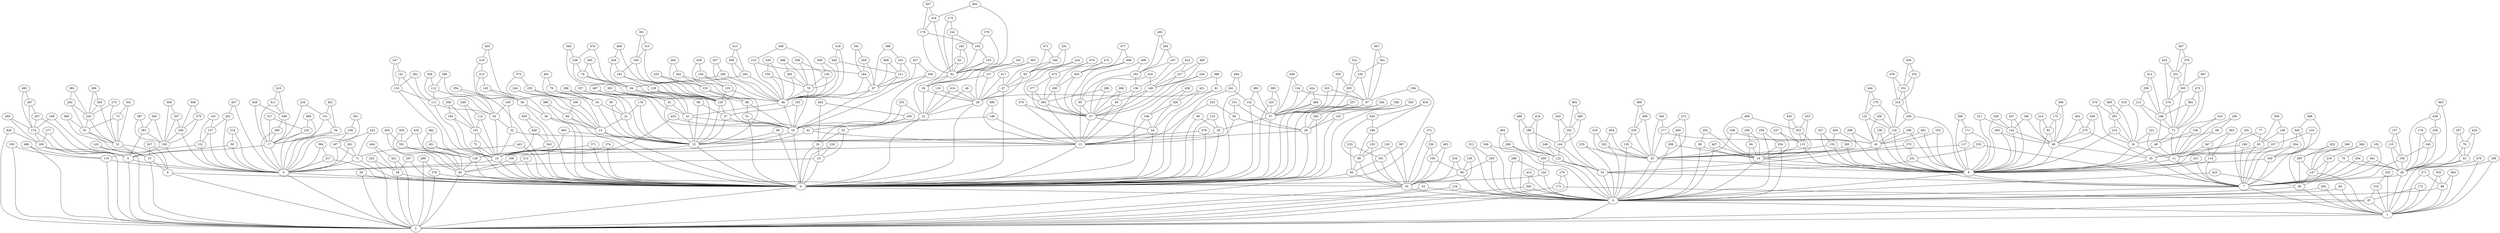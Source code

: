 strict graph G {
0;
1;
2;
4;
5;
6;
7;
8;
9;
10;
11;
12;
13;
14;
15;
16;
17;
18;
19;
20;
21;
22;
23;
24;
25;
26;
27;
28;
29;
30;
31;
32;
33;
34;
35;
36;
37;
38;
39;
40;
41;
42;
43;
44;
45;
46;
47;
48;
49;
50;
51;
52;
53;
54;
55;
56;
57;
58;
59;
60;
61;
62;
63;
64;
65;
66;
67;
68;
69;
70;
71;
72;
73;
74;
75;
76;
77;
78;
79;
80;
81;
82;
83;
84;
85;
86;
87;
88;
89;
90;
91;
92;
93;
94;
95;
96;
97;
98;
99;
100;
101;
102;
103;
104;
105;
106;
107;
108;
109;
110;
111;
112;
113;
114;
115;
116;
117;
118;
119;
120;
121;
122;
123;
124;
125;
126;
127;
128;
129;
130;
131;
132;
133;
134;
135;
136;
137;
138;
139;
140;
141;
142;
143;
144;
145;
146;
147;
148;
149;
150;
151;
152;
153;
154;
155;
156;
157;
158;
159;
160;
161;
162;
163;
164;
165;
166;
167;
168;
169;
170;
171;
172;
173;
174;
175;
176;
177;
178;
179;
180;
181;
182;
183;
184;
185;
186;
187;
188;
189;
190;
191;
192;
193;
194;
195;
196;
197;
198;
199;
200;
201;
202;
203;
204;
205;
206;
207;
208;
209;
210;
211;
212;
213;
214;
215;
216;
217;
218;
219;
220;
221;
222;
223;
224;
225;
226;
227;
228;
229;
230;
231;
232;
233;
234;
235;
236;
237;
238;
239;
240;
241;
242;
243;
244;
245;
246;
247;
248;
249;
250;
251;
252;
253;
254;
255;
256;
257;
258;
259;
260;
261;
262;
263;
264;
265;
266;
267;
268;
269;
270;
271;
272;
273;
274;
275;
276;
277;
278;
279;
280;
281;
282;
283;
284;
285;
286;
287;
288;
289;
290;
291;
292;
293;
294;
295;
296;
297;
298;
299;
300;
301;
302;
303;
304;
305;
306;
307;
308;
309;
310;
311;
312;
313;
314;
315;
316;
317;
318;
319;
320;
321;
322;
323;
324;
325;
326;
327;
328;
329;
330;
331;
332;
333;
334;
335;
336;
337;
338;
339;
340;
341;
342;
343;
344;
345;
346;
347;
348;
349;
350;
351;
352;
353;
354;
355;
356;
357;
358;
359;
360;
361;
362;
363;
364;
365;
366;
367;
368;
369;
370;
371;
372;
373;
374;
375;
376;
377;
378;
379;
380;
381;
382;
383;
384;
385;
386;
387;
388;
389;
390;
391;
392;
393;
394;
395;
396;
397;
398;
399;
400;
401;
402;
403;
404;
405;
406;
407;
408;
409;
410;
411;
412;
413;
414;
415;
416;
417;
418;
419;
420;
421;
422;
423;
424;
425;
426;
427;
428;
429;
430;
431;
432;
433;
434;
435;
436;
437;
438;
439;
440;
441;
442;
443;
444;
445;
446;
447;
448;
449;
450;
451;
452;
453;
454;
455;
456;
457;
458;
459;
460;
461;
462;
463;
464;
465;
466;
467;
468;
469;
470;
471;
472;
473;
474;
475;
476;
477;
478;
479;
480;
481;
482;
483;
484;
485;
486;
487;
488;
489;
490;
491;
492;
493;
494;
495;
496;
497;
498;
499;
500;
176 -- 140;
94 -- 19;
300 -- 67;
320 -- 1;
77 -- 63;
266 -- 8;
403 -- 218;
141 -- 10;
407 -- 19;
29 -- 4;
146 -- 13;
465 -- 12;
42 -- 13;
392 -- 28;
83 -- 2;
458 -- 166;
320 -- 310;
154 -- 135;
164 -- 62;
160 -- 8;
246 -- 93;
373 -- 14;
151 -- 29;
464 -- 4;
495 -- 192;
275 -- 60;
35 -- 7;
302 -- 0;
223 -- 85;
360 -- 37;
256 -- 94;
290 -- 263;
32 -- 13;
202 -- 99;
25 -- 8;
245 -- 48;
100 -- 7;
333 -- 7;
192 -- 95;
413 -- 308;
434 -- 188;
55 -- 2;
73 -- 31;
68 -- 16;
123 -- 4;
442 -- 250;
143 -- 2;
305 -- 276;
259 -- 0;
473 -- 72;
319 -- 240;
313 -- 4;
236 -- 195;
278 -- 55;
406 -- 37;
438 -- 135;
441 -- 73;
148 -- 59;
195 -- 88;
98 -- 55;
321 -- 11;
463 -- 26;
18 -- 4;
409 -- 17;
465 -- 10;
252 -- 58;
426 -- 188;
7 -- 0;
45 -- 25;
303 -- 41;
33 -- 0;
326 -- 166;
299 -- 95;
30 -- 6;
43 -- 1;
16 -- 11;
188 -- 98;
159 -- 48;
36 -- 14;
327 -- 155;
154 -- 129;
241 -- 152;
273 -- 31;
444 -- 58;
67 -- 48;
450 -- 290;
175 -- 82;
371 -- 10;
121 -- 5;
281 -- 16;
362 -- 220;
478 -- 4;
166 -- 44;
105 -- 98;
343 -- 4;
360 -- 152;
475 -- 450;
278 -- 2;
500 -- 63;
286 -- 0;
386 -- 251;
329 -- 8;
199 -- 6;
232 -- 5;
155 -- 8;
157 -- 100;
190 -- 129;
163 -- 139;
207 -- 6;
69 -- 4;
418 -- 245;
496 -- 160;
194 -- 87;
236 -- 55;
471 -- 93;
234 -- 131;
60 -- 8;
140 -- 100;
274 -- 242;
322 -- 230;
330 -- 25;
219 -- 39;
398 -- 81;
436 -- 275;
262 -- 111;
114 -- 7;
62 -- 22;
208 -- 150;
135 -- 12;
114 -- 8;
468 -- 57;
274 -- 62;
51 -- 18;
232 -- 17;
261 -- 5;
428 -- 17;
480 -- 148;
287 -- 174;
24 -- 4;
353 -- 115;
193 -- 119;
407 -- 0;
31 -- 15;
275 -- 35;
367 -- 191;
307 -- 48;
66 -- 2;
115 -- 8;
49 -- 11;
8 -- 7;
355 -- 18;
222 -- 71;
383 -- 37;
103 -- 8;
209 -- 183;
301 -- 239;
391 -- 315;
52 -- 23;
14 -- 12;
23 -- 4;
357 -- 150;
31 -- 9;
119 -- 2;
255 -- 106;
184 -- 67;
15 -- 9;
381 -- 6;
408 -- 19;
195 -- 55;
138 -- 45;
226 -- 148;
291 -- 93;
450 -- 57;
26 -- 1;
335 -- 1;
327 -- 8;
181 -- 62;
316 -- 179;
414 -- 28;
272 -- 177;
334 -- 88;
342 -- 86;
34 -- 12;
185 -- 107;
54 -- 17;
10 -- 5;
117 -- 8;
28 -- 4;
29 -- 13;
209 -- 101;
268 -- 59;
340 -- 29;
384 -- 1;
350 -- 4;
321 -- 16;
187 -- 43;
460 -- 5;
376 -- 281;
86 -- 18;
97 -- 2;
189 -- 35;
179 -- 164;
338 -- 29;
438 -- 154;
417 -- 47;
84 -- 1;
0 -- 2;
112 -- 92;
367 -- 55;
90 -- 21;
89 -- 0;
91 -- 18;
304 -- 31;
480 -- 227;
174 -- 169;
156 -- 55;
484 -- 129;
93 -- 28;
84 -- 0;
436 -- 60;
173 -- 97;
447 -- 331;
210 -- 184;
17 -- 5;
362 -- 292;
42 -- 10;
170 -- 132;
196 -- 45;
499 -- 211;
437 -- 8;
276 -- 72;
313 -- 83;
53 -- 7;
193 -- 2;
295 -- 68;
401 -- 131;
485 -- 144;
49 -- 8;
87 -- 4;
296 -- 64;
317 -- 17;
251 -- 67;
7 -- 1;
464 -- 241;
169 -- 2;
4 -- 0;
445 -- 353;
316 -- 62;
145 -- 56;
432 -- 276;
63 -- 7;
399 -- 0;
14 -- 4;
224 -- 47;
183 -- 101;
96 -- 12;
353 -- 19;
390 -- 17;
18 -- 12;
157 -- 110;
442 -- 24;
63 -- 11;
368 -- 219;
5 -- 2;
67 -- 18;
167 -- 71;
128 -- 83;
408 -- 353;
467 -- 361;
375 -- 150;
119 -- 5;
142 -- 60;
415 -- 365;
131 -- 17;
372 -- 55;
420 -- 2;
132 -- 118;
429 -- 79;
11 -- 8;
312 -- 0;
147 -- 1;
160 -- 7;
262 -- 133;
60 -- 35;
257 -- 4;
127 -- 28;
101 -- 75;
188 -- 105;
170 -- 118;
95 -- 57;
482 -- 83;
107 -- 35;
40 -- 20;
345 -- 160;
144 -- 122;
348 -- 0;
414 -- 22;
427 -- 300;
15 -- 2;
108 -- 83;
496 -- 345;
372 -- 236;
47 -- 28;
486 -- 78;
139 -- 129;
106 -- 14;
72 -- 49;
71 -- 4;
419 -- 122;
269 -- 169;
405 -- 83;
283 -- 64;
492 -- 485;
50 -- 4;
380 -- 61;
498 -- 489;
299 -- 192;
497 -- 305;
111 -- 92;
22 -- 4;
258 -- 140;
387 -- 381;
125 -- 29;
218 -- 56;
485 -- 162;
241 -- 4;
308 -- 283;
258 -- 26;
377 -- 57;
99 -- 0;
341 -- 260;
369 -- 147;
192 -- 136;
148 -- 57;
298 -- 45;
395 -- 19;
482 -- 451;
220 -- 61;
9 -- 2;
325 -- 37;
419 -- 198;
126 -- 55;
183 -- 10;
435 -- 351;
57 -- 13;
459 -- 155;
437 -- 142;
425 -- 0;
92 -- 32;
466 -- 119;
472 -- 377;
191 -- 66;
499 -- 67;
70 -- 7;
175 -- 60;
378 -- 331;
12 -- 10;
110 -- 100;
289 -- 2;
83 -- 4;
246 -- 47;
41 -- 18;
217 -- 5;
52 -- 24;
453 -- 115;
238 -- 64;
87 -- 37;
133 -- 10;
212 -- 72;
182 -- 65;
364 -- 342;
32 -- 10;
324 -- 148;
220 -- 31;
324 -- 57;
120 -- 78;
164 -- 153;
264 -- 26;
144 -- 53;
137 -- 121;
267 -- 15;
50 -- 2;
30 -- 5;
75 -- 4;
81 -- 4;
64 -- 41;
319 -- 118;
481 -- 45;
369 -- 285;
440 -- 48;
205 -- 0;
333 -- 231;
224 -- 93;
336 -- 45;
244 -- 106;
229 -- 88;
56 -- 4;
474 -- 238;
402 -- 60;
76 -- 34;
64 -- 48;
477 -- 450;
100 -- 26;
394 -- 217;
433 -- 42;
289 -- 278;
328 -- 25;
146 -- 42;
124 -- 2;
365 -- 2;
350 -- 125;
339 -- 168;
473 -- 382;
214 -- 60;
39 -- 1;
385 -- 78;
470 -- 26;
25 -- 0;
77 -- 11;
129 -- 12;
133 -- 111;
149 -- 63;
51 -- 4;
17 -- 6;
126 -- 98;
378 -- 305;
245 -- 211;
397 -- 316;
72 -- 11;
226 -- 57;
265 -- 64;
260 -- 184;
359 -- 150;
335 -- 89;
140 -- 26;
116 -- 28;
300 -- 18;
132 -- 45;
233 -- 66;
472 -- 263;
125 -- 4;
435 -- 128;
420 -- 169;
446 -- 132;
417 -- 28;
203 -- 87;
166 -- 13;
307 -- 296;
295 -- 11;
184 -- 48;
454 -- 302;
200 -- 0;
116 -- 22;
228 -- 4;
26 -- 7;
252 -- 2;
323 -- 37;
400 -- 399;
198 -- 122;
421 -- 58;
457 -- 201;
169 -- 6;
426 -- 98;
180 -- 60;
409 -- 390;
492 -- 162;
108 -- 4;
136 -- 13;
201 -- 5;
312 -- 229;
185 -- 7;
412 -- 339;
13 -- 10;
301 -- 5;
376 -- 16;
373 -- 255;
66 -- 55;
97 -- 1;
357 -- 208;
244 -- 14;
153 -- 38;
393 -- 150;
474 -- 64;
311 -- 8;
168 -- 72;
461 -- 26;
490 -- 146;
240 -- 8;
273 -- 220;
449 -- 128;
430 -- 48;
342 -- 225;
451 -- 128;
379 -- 62;
293 -- 60;
165 -- 27;
12 -- 4;
361 -- 87;
443 -- 71;
366 -- 175;
179 -- 62;
349 -- 134;
440 -- 210;
102 -- 7;
120 -- 48;
134 -- 37;
27 -- 18;
158 -- 11;
222 -- 167;
9 -- 4;
94 -- 8;
383 -- 325;
400 -- 0;
155 -- 25;
422 -- 227;
249 -- 113;
336 -- 118;
201 -- 137;
389 -- 4;
317 -- 232;
135 -- 129;
216 -- 7;
487 -- 41;
81 -- 28;
191 -- 55;
28 -- 22;
340 -- 282;
489 -- 330;
198 -- 144;
354 -- 4;
454 -- 25;
456 -- 332;
238 -- 74;
270 -- 231;
344 -- 64;
212 -- 168;
374 -- 4;
487 -- 91;
74 -- 64;
167 -- 5;
302 -- 25;
346 -- 177;
439 -- 258;
141 -- 133;
402 -- 275;
27 -- 12;
314 -- 5;
85 -- 29;
452 -- 39;
242 -- 164;
293 -- 8;
460 -- 232;
207 -- 174;
494 -- 288;
431 -- 44;
471 -- 246;
309 -- 78;
462 -- 62;
370 -- 13;
497 -- 72;
1 -- 2;
272 -- 25;
73 -- 61;
93 -- 47;
389 -- 69;
425 -- 39;
337 -- 129;
412 -- 168;
59 -- 13;
290 -- 57;
422 -- 148;
234 -- 17;
283 -- 48;
104 -- 4;
243 -- 162;
109 -- 32;
396 -- 92;
263 -- 57;
411 -- 409;
130 -- 0;
248 -- 53;
127 -- 38;
99 -- 19;
24 -- 23;
150 -- 6;
433 -- 10;
215 -- 8;
250 -- 24;
468 -- 450;
156 -- 88;
304 -- 220;
331 -- 305;
453 -- 353;
478 -- 12;
424 -- 37;
429 -- 43;
264 -- 7;
448 -- 208;
111 -- 10;
344 -- 238;
147 -- 39;
388 -- 12;
200 -- 104;
227 -- 148;
5 -- 4;
136 -- 95;
392 -- 127;
491 -- 34;
176 -- 26;
104 -- 0;
305 -- 72;
282 -- 29;
268 -- 57;
294 -- 163;
71 -- 5;
242 -- 62;
186 -- 1;
6 -- 5;
230 -- 203;
284 -- 197;
48 -- 18;
481 -- 8;
197 -- 192;
325 -- 4;
410 -- 302;
359 -- 357;
162 -- 144;
182 -- 62;
174 -- 6;
196 -- 8;
112 -- 111;
235 -- 0;
337 -- 12;
53 -- 0;
59 -- 57;
259 -- 254;
393 -- 381;
483 -- 195;
371 -- 4;
297 -- 4;
384 -- 89;
121 -- 119;
248 -- 122;
423 -- 158;
225 -- 86;
416 -- 411;
398 -- 4;
76 -- 21;
181 -- 38;
239 -- 167;
187 -- 79;
230 -- 87;
251 -- 211;
296 -- 48;
315 -- 129;
455 -- 449;
213 -- 56;
292 -- 61;
479 -- 263;
318 -- 16;
363 -- 347;
55 -- 0;
279 -- 173;
139 -- 12;
282 -- 4;
237 -- 19;
467 -- 87;
500 -- 149;
334 -- 55;
158 -- 49;
382 -- 168;
493 -- 174;
131 -- 54;
197 -- 136;
486 -- 385;
270 -- 53;
143 -- 15;
379 -- 164;
477 -- 468;
189 -- 7;
479 -- 472;
494 -- 0;
109 -- 92;
253 -- 225;
470 -- 1;
122 -- 53;
288 -- 200;
231 -- 7;
162 -- 53;
256 -- 19;
239 -- 5;
284 -- 192;
303 -- 91;
103 -- 45;
391 -- 190;
458 -- 326;
177 -- 25;
443 -- 4;
178 -- 21;
428 -- 409;
43 -- 26;
22 -- 18;
151 -- 85;
221 -- 8;
430 -- 159;
387 -- 150;
138 -- 8;
80 -- 4;
172 -- 1;
488 -- 122;
223 -- 13;
322 -- 203;
4 -- 2;
250 -- 52;
332 -- 240;
421 -- 2;
375 -- 208;
102 -- 70;
21 -- 14;
410 -- 25;
152 -- 4;
180 -- 142;
165 -- 18;
20 -- 4;
255 -- 14;
123 -- 20;
13 -- 4;
332 -- 319;
368 -- 147;
444 -- 421;
213 -- 145;
318 -- 281;
161 -- 137;
401 -- 54;
338 -- 282;
75 -- 10;
345 -- 204;
115 -- 19;
205 -- 1;
96 -- 27;
124 -- 0;
380 -- 31;
47 -- 4;
61 -- 31;
411 -- 17;
287 -- 207;
88 -- 0;
107 -- 7;
159 -- 78;
347 -- 114;
424 -- 406;
161 -- 121;
358 -- 203;
194 -- 4;
265 -- 74;
310 -- 1;
39 -- 0;
469 -- 16;
19 -- 0;
247 -- 141;
352 -- 319;
145 -- 36;
434 -- 426;
315 -- 190;
172 -- 97;
35 -- 8;
41 -- 12;
199 -- 174;
44 -- 4;
249 -- 101;
65 -- 38;
253 -- 86;
469 -- 281;
40 -- 4;
365 -- 0;
446 -- 170;
399 -- 19;
149 -- 11;
418 -- 48;
105 -- 55;
476 -- 319;
44 -- 13;
215 -- 16;
329 -- 142;
476 -- 332;
173 -- 2;
281 -- 215;
462 -- 316;
280 -- 57;
46 -- 28;
235 -- 25;
129 -- 27;
390 -- 5;
447 -- 378;
62 -- 38;
19 -- 8;
306 -- 220;
294 -- 129;
257 -- 37;
404 -- 83;
452 -- 285;
186 -- 26;
211 -- 48;
240 -- 118;
271 -- 1;
463 -- 439;
491 -- 76;
267 -- 9;
69 -- 14;
227 -- 57;
113 -- 10;
134 -- 87;
377 -- 263;
347 -- 8;
90 -- 12;
10 -- 4;
286 -- 104;
285 -- 147;
370 -- 57;
385 -- 48;
113 -- 101;
388 -- 34;
206 -- 120;
346 -- 25;
80 -- 12;
190 -- 163;
314 -- 30;
276 -- 168;
423 -- 11;
78 -- 18;
277 -- 169;
263 -- 13;
279 -- 2;
202 -- 19;
308 -- 48;
394 -- 5;
404 -- 351;
445 -- 115;
280 -- 263;
361 -- 230;
54 -- 5;
48 -- 41;
33 -- 2;
206 -- 78;
415 -- 0;
153 -- 62;
306 -- 304;
328 -- 45;
339 -- 212;
243 -- 144;
381 -- 150;
427 -- 18;
363 -- 114;
89 -- 1;
142 -- 8;
219 -- 147;
247 -- 133;
352 -- 332;
456 -- 352;
137 -- 5;
152 -- 37;
298 -- 25;
366 -- 60;
439 -- 26;
229 -- 0;
405 -- 351;
101 -- 10;
98 -- 66;
397 -- 179;
221 -- 7;
16 -- 8;
484 -- 294;
210 -- 48;
118 -- 8;
277 -- 6;
386 -- 67;
231 -- 53;
88 -- 55;
57 -- 44;
348 -- 122;
354 -- 56;
495 -- 284;
266 -- 171;
431 -- 326;
459 -- 8;
118 -- 45;
58 -- 4;
364 -- 225;
292 -- 220;
343 -- 128;
204 -- 160;
68 -- 11;
395 -- 8;
457 -- 5;
285 -- 39;
455 -- 343;
355 -- 22;
323 -- 87;
122 -- 0;
416 -- 409;
448 -- 375;
260 -- 67;
11 -- 7;
261 -- 71;
91 -- 41;
168 -- 49;
20 -- 12;
488 -- 198;
208 -- 5;
351 -- 83;
37 -- 4;
37 -- 20;
331 -- 276;
490 -- 13;
130 -- 25;
117 -- 25;
351 -- 128;
413 -- 283;
46 -- 22;
498 -- 330;
58 -- 2;
204 -- 7;
271 -- 89;
86 -- 51;
493 -- 287;
110 -- 26;
288 -- 0;
8 -- 0;
218 -- 213;
349 -- 37;
178 -- 12;
489 -- 25;
233 -- 191;
78 -- 48;
356 -- 112;
61 -- 15;
214 -- 82;
326 -- 44;
171 -- 8;
163 -- 129;
216 -- 107;
225 -- 18;
171 -- 117;
330 -- 130;
203 -- 37;
341 -- 184;
449 -- 343;
74 -- 48;
95 -- 13;
45 -- 8;
466 -- 2;
356 -- 92;
461 -- 7;
374 -- 10;
128 -- 4;
358 -- 37;
79 -- 26;
106 -- 69;
38 -- 28;
38 -- 22;
396 -- 112;
406 -- 4;
382 -- 72;
432 -- 331;
36 -- 4;
291 -- 246;
79 -- 43;
82 -- 8;
23 -- 5;
451 -- 83;
82 -- 60;
309 -- 120;
217 -- 4;
403 -- 56;
92 -- 10;
297 -- 58;
34 -- 21;
311 -- 142;
177 -- 45;
254 -- 0;
254 -- 19;
0 -- 1;
70 -- 26;
150 -- 5;
237 -- 115;
441 -- 31;
85 -- 13;
475 -- 290;
269 -- 174;
56 -- 36;
65 -- 62;
228 -- 23;
483 -- 55;
310 -- 97;
21 -- 12;
211 -- 67;
6 -- 2;
}
